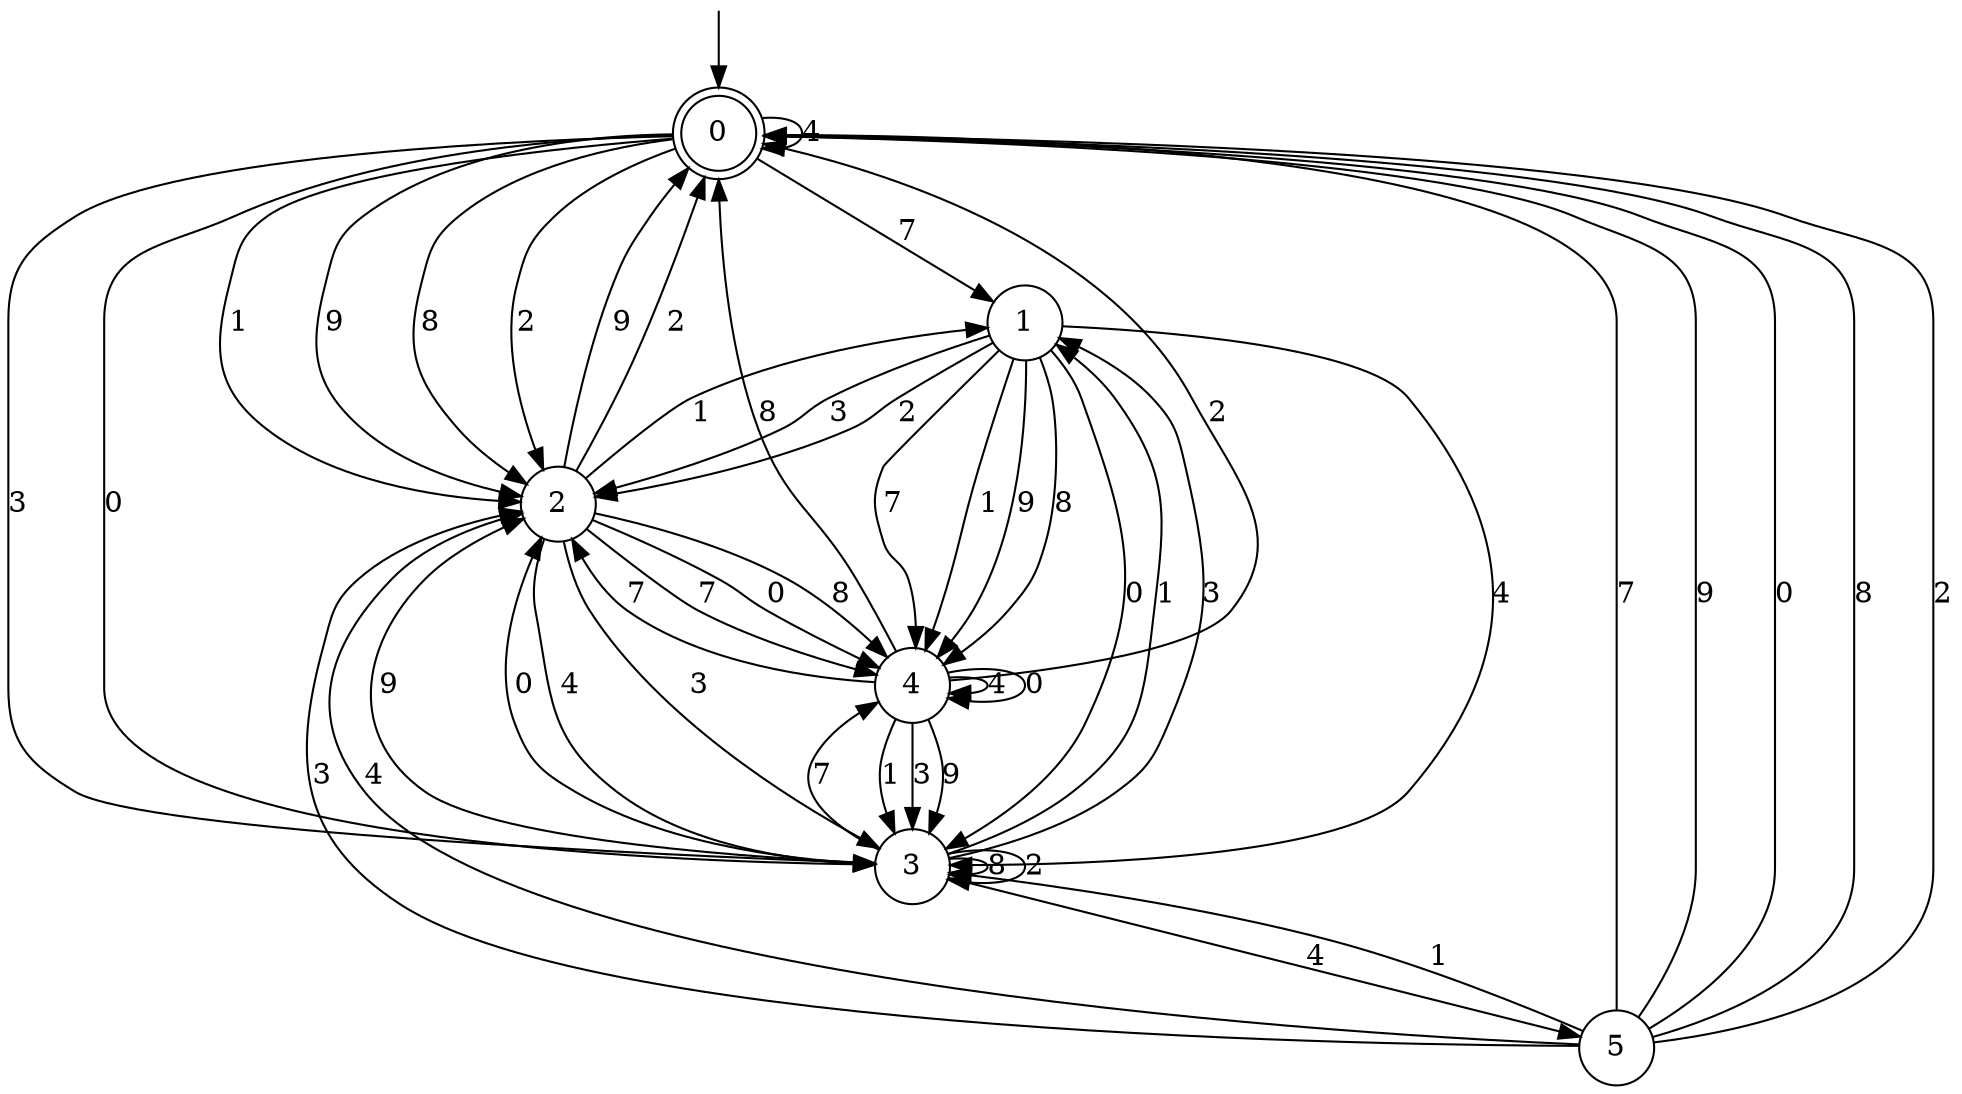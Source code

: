 digraph g {

	s0 [shape="doublecircle" label="0"];
	s1 [shape="circle" label="1"];
	s2 [shape="circle" label="2"];
	s3 [shape="circle" label="3"];
	s4 [shape="circle" label="4"];
	s5 [shape="circle" label="5"];
	s0 -> s1 [label="7"];
	s0 -> s2 [label="1"];
	s0 -> s0 [label="4"];
	s0 -> s3 [label="3"];
	s0 -> s2 [label="9"];
	s0 -> s3 [label="0"];
	s0 -> s2 [label="8"];
	s0 -> s2 [label="2"];
	s1 -> s4 [label="7"];
	s1 -> s4 [label="1"];
	s1 -> s3 [label="4"];
	s1 -> s2 [label="3"];
	s1 -> s4 [label="9"];
	s1 -> s3 [label="0"];
	s1 -> s4 [label="8"];
	s1 -> s2 [label="2"];
	s2 -> s4 [label="7"];
	s2 -> s1 [label="1"];
	s2 -> s3 [label="4"];
	s2 -> s3 [label="3"];
	s2 -> s0 [label="9"];
	s2 -> s4 [label="0"];
	s2 -> s4 [label="8"];
	s2 -> s0 [label="2"];
	s3 -> s4 [label="7"];
	s3 -> s1 [label="1"];
	s3 -> s5 [label="4"];
	s3 -> s1 [label="3"];
	s3 -> s2 [label="9"];
	s3 -> s2 [label="0"];
	s3 -> s3 [label="8"];
	s3 -> s3 [label="2"];
	s4 -> s2 [label="7"];
	s4 -> s3 [label="1"];
	s4 -> s4 [label="4"];
	s4 -> s3 [label="3"];
	s4 -> s3 [label="9"];
	s4 -> s4 [label="0"];
	s4 -> s0 [label="8"];
	s4 -> s0 [label="2"];
	s5 -> s0 [label="7"];
	s5 -> s3 [label="1"];
	s5 -> s2 [label="4"];
	s5 -> s2 [label="3"];
	s5 -> s0 [label="9"];
	s5 -> s0 [label="0"];
	s5 -> s0 [label="8"];
	s5 -> s0 [label="2"];

__start0 [label="" shape="none" width="0" height="0"];
__start0 -> s0;

}
